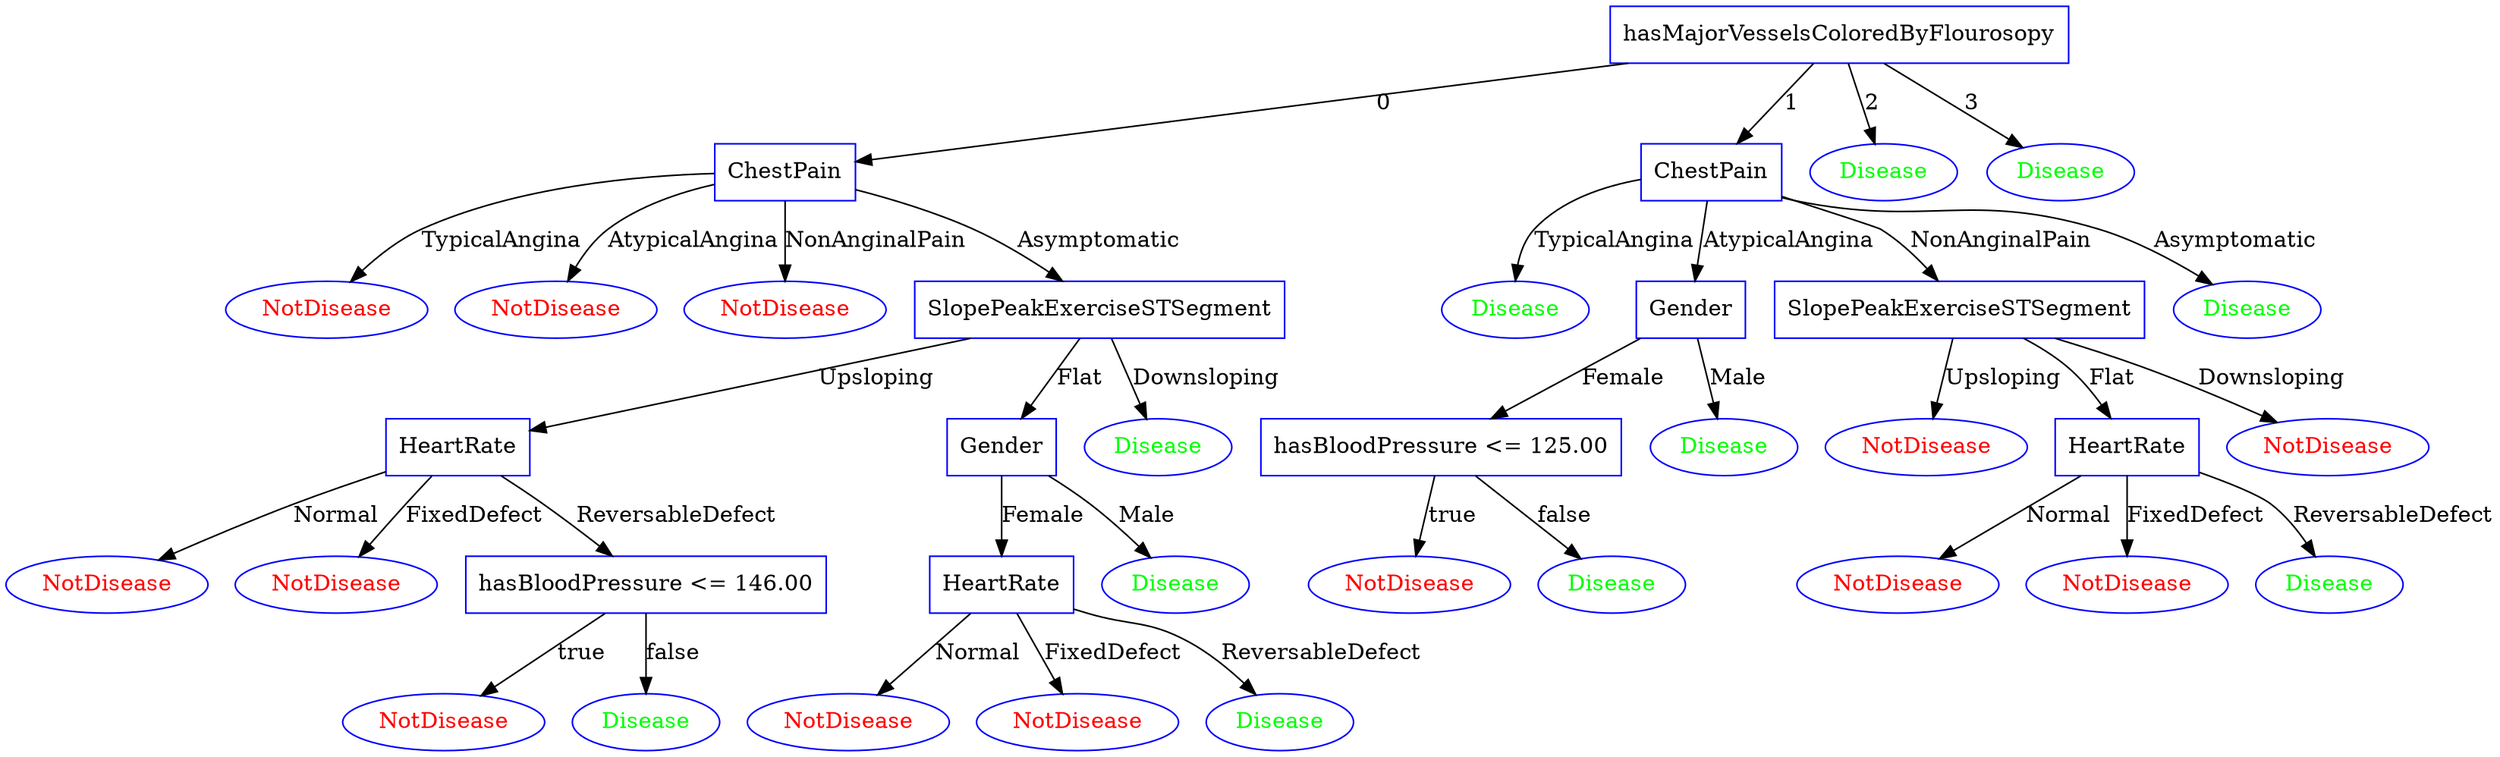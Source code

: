digraph tree
{
	-641625376 [color=blue,label="hasMajorVesselsColoredByFlourosopy",shape=box];
	-641625376 -> -629145408 [label="0"];
	-629145408 [color=blue,label="ChestPain",shape=box];
	-629145408 -> -640679760 [label="TypicalAngina"];
	-640679760 [color=blue,fontcolor=red,label="NotDisease"];
	-629145408 -> -640679632 [label="AtypicalAngina"];
	-640679632 [color=blue,fontcolor=red,label="NotDisease"];
	-629145408 -> -641536864 [label="NonAnginalPain"];
	-641536864 [color=blue,fontcolor=red,label="NotDisease"];
	-629145408 -> -641534128 [label="Asymptomatic"];
	-641534128 [color=blue,label="SlopePeakExerciseSTSegment",shape=box];
	-641534128 -> -628520720 [label="Upsloping"];
	-628520720 [color=blue,label="HeartRate",shape=box];
	-628520720 -> -638580288 [label="Normal"];
	-638580288 [color=blue,fontcolor=red,label="NotDisease"];
	-628520720 -> -638580528 [label="FixedDefect"];
	-638580528 [color=blue,fontcolor=red,label="NotDisease"];
	-628520720 -> -641232944 [label="ReversableDefect"];
	-641232944 [color=blue,label="hasBloodPressure <= 146.00",shape=box];
	-641232944 -> -638579952 [label="true"];
	-638579952 [color=blue,fontcolor=red,label="NotDisease"];
	-641232944 -> -640544528 [label="false"];
	-640544528 [color=blue,fontcolor=green,label="Disease"];
	-641534128 -> -628518800 [label="Flat"];
	-628518800 [color=blue,label="Gender",shape=box];
	-628518800 -> -641332864 [label="Female"];
	-641332864 [color=blue,label="HeartRate",shape=box];
	-641332864 -> -639631008 [label="Normal"];
	-639631008 [color=blue,fontcolor=red,label="NotDisease"];
	-641332864 -> -641332304 [label="FixedDefect"];
	-641332304 [color=blue,fontcolor=red,label="NotDisease"];
	-641332864 -> -640545600 [label="ReversableDefect"];
	-640545600 [color=blue,fontcolor=green,label="Disease"];
	-628518800 -> -641332736 [label="Male"];
	-641332736 [color=blue,fontcolor=green,label="Disease"];
	-641534128 -> -628518656 [label="Downsloping"];
	-628518656 [color=blue,fontcolor=green,label="Disease"];
	-641625376 -> -638582640 [label="1"];
	-638582640 [color=blue,label="ChestPain",shape=box];
	-638582640 -> -641433616 [label="TypicalAngina"];
	-641433616 [color=blue,fontcolor=green,label="Disease"];
	-638582640 -> -641334736 [label="AtypicalAngina"];
	-641334736 [color=blue,label="Gender",shape=box];
	-641334736 -> -640545424 [label="Female"];
	-640545424 [color=blue,label="hasBloodPressure <= 125.00",shape=box];
	-640545424 -> -641232016 [label="true"];
	-641232016 [color=blue,fontcolor=red,label="NotDisease"];
	-640545424 -> -638578464 [label="false"];
	-638578464 [color=blue,fontcolor=green,label="Disease"];
	-641334736 -> -641332592 [label="Male"];
	-641332592 [color=blue,fontcolor=green,label="Disease"];
	-638582640 -> -641332976 [label="NonAnginalPain"];
	-641332976 [color=blue,label="SlopePeakExerciseSTSegment",shape=box];
	-641332976 -> -640545904 [label="Upsloping"];
	-640545904 [color=blue,fontcolor=red,label="NotDisease"];
	-641332976 -> -641332416 [label="Flat"];
	-641332416 [color=blue,label="HeartRate",shape=box];
	-641332416 -> -640545184 [label="Normal"];
	-640545184 [color=blue,fontcolor=red,label="NotDisease"];
	-641332416 -> -638580416 [label="FixedDefect"];
	-638580416 [color=blue,fontcolor=red,label="NotDisease"];
	-641332416 -> -639630880 [label="ReversableDefect"];
	-639630880 [color=blue,fontcolor=green,label="Disease"];
	-641332976 -> -639631216 [label="Downsloping"];
	-639631216 [color=blue,fontcolor=red,label="NotDisease"];
	-638582640 -> -640548144 [label="Asymptomatic"];
	-640548144 [color=blue,fontcolor=green,label="Disease"];
	-641625376 -> -628522976 [label="2"];
	-628522976 [color=blue,fontcolor=green,label="Disease"];
	-641625376 -> -638582480 [label="3"];
	-638582480 [color=blue,fontcolor=green,label="Disease"];
}
